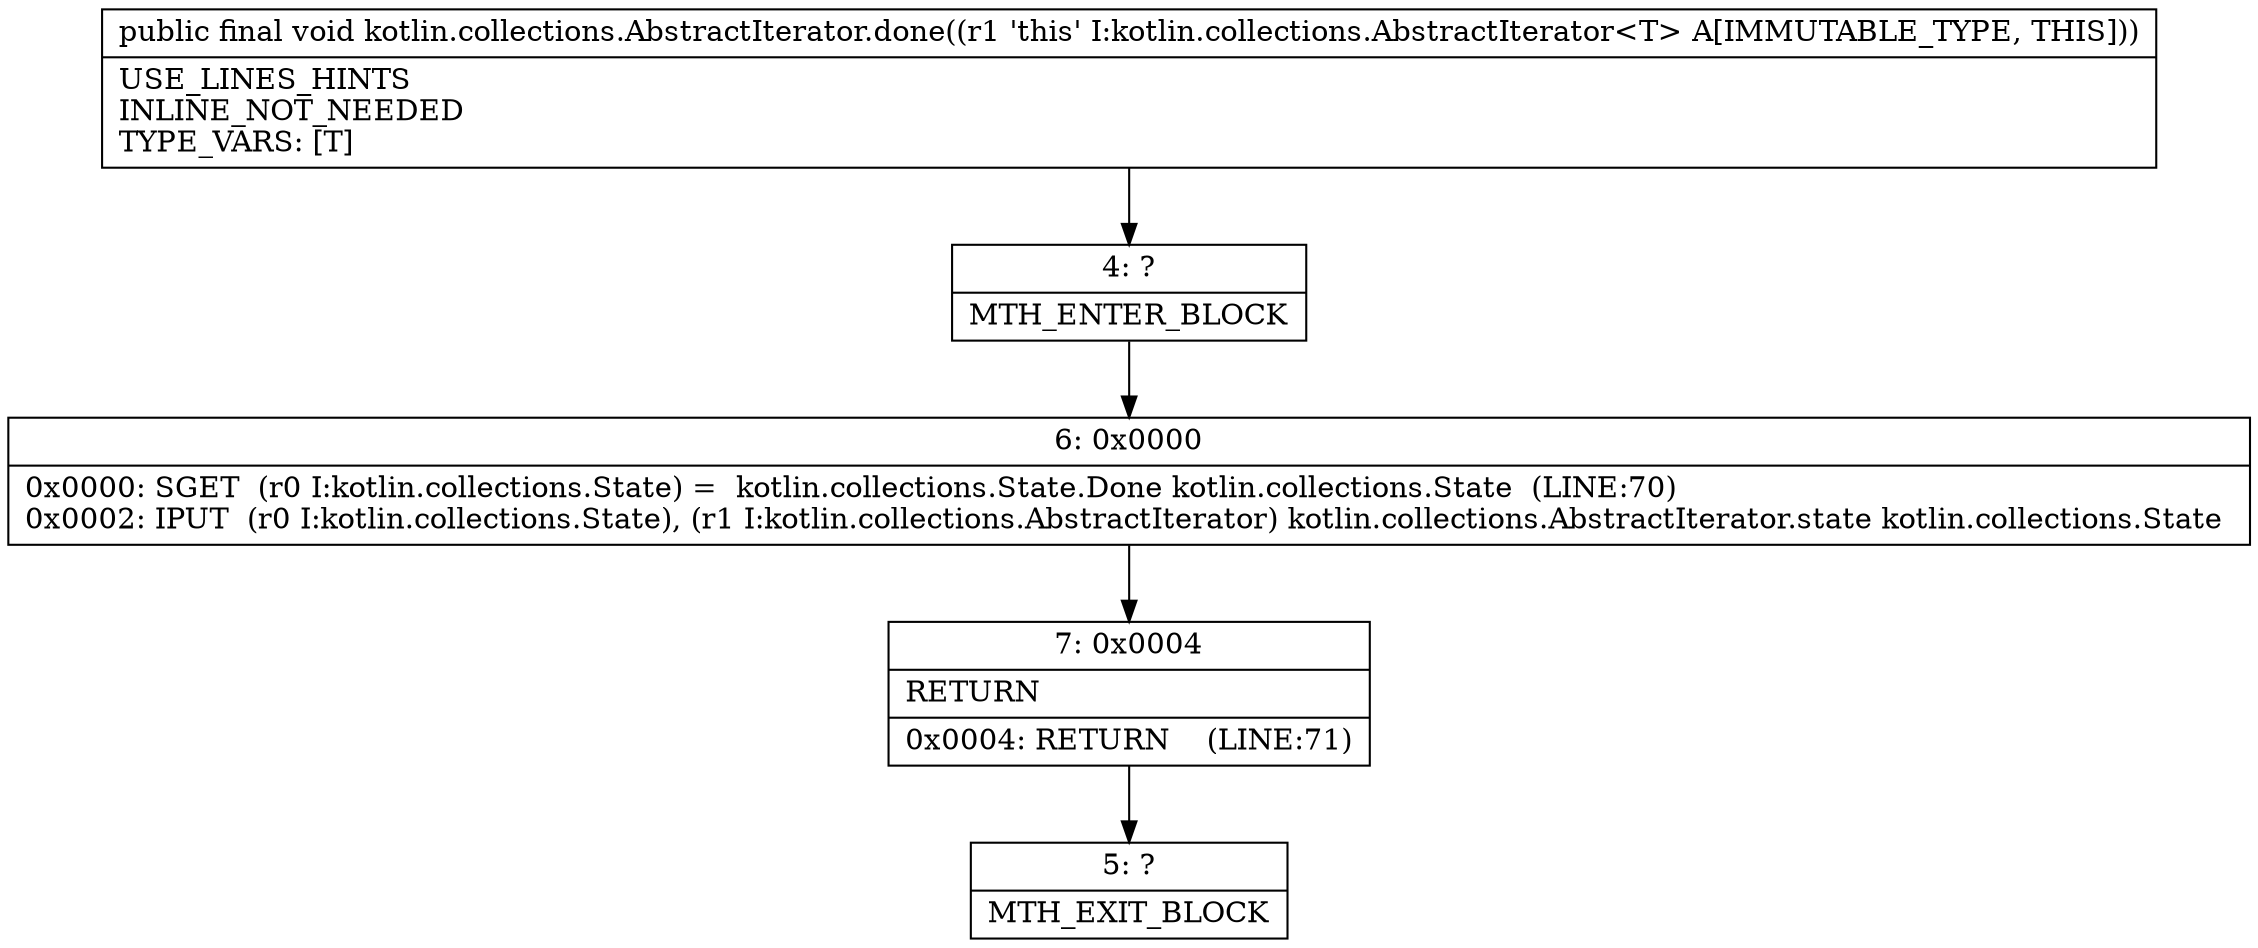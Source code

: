 digraph "CFG forkotlin.collections.AbstractIterator.done()V" {
Node_4 [shape=record,label="{4\:\ ?|MTH_ENTER_BLOCK\l}"];
Node_6 [shape=record,label="{6\:\ 0x0000|0x0000: SGET  (r0 I:kotlin.collections.State) =  kotlin.collections.State.Done kotlin.collections.State  (LINE:70)\l0x0002: IPUT  (r0 I:kotlin.collections.State), (r1 I:kotlin.collections.AbstractIterator) kotlin.collections.AbstractIterator.state kotlin.collections.State \l}"];
Node_7 [shape=record,label="{7\:\ 0x0004|RETURN\l|0x0004: RETURN    (LINE:71)\l}"];
Node_5 [shape=record,label="{5\:\ ?|MTH_EXIT_BLOCK\l}"];
MethodNode[shape=record,label="{public final void kotlin.collections.AbstractIterator.done((r1 'this' I:kotlin.collections.AbstractIterator\<T\> A[IMMUTABLE_TYPE, THIS]))  | USE_LINES_HINTS\lINLINE_NOT_NEEDED\lTYPE_VARS: [T]\l}"];
MethodNode -> Node_4;Node_4 -> Node_6;
Node_6 -> Node_7;
Node_7 -> Node_5;
}

